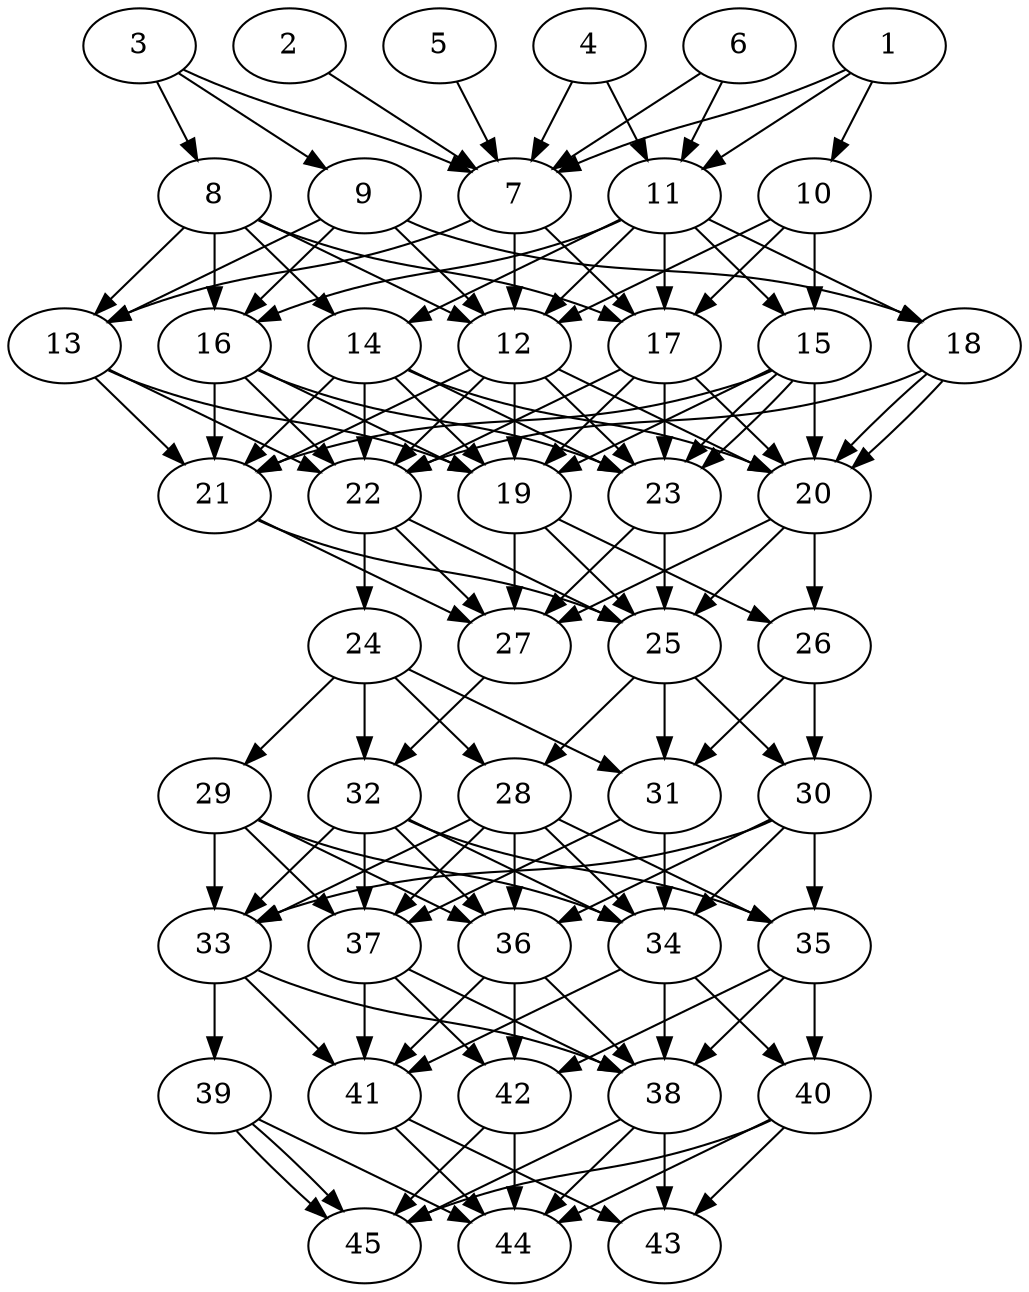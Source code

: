 // DAG automatically generated by daggen at Thu Oct  3 14:07:24 2019
// ./daggen --dot -n 45 --ccr 0.3 --fat 0.5 --regular 0.7 --density 0.9 --mindata 5242880 --maxdata 52428800 
digraph G {
  1 [size="144517120", alpha="0.00", expect_size="43355136"] 
  1 -> 7 [size ="43355136"]
  1 -> 10 [size ="43355136"]
  1 -> 11 [size ="43355136"]
  2 [size="87780693", alpha="0.16", expect_size="26334208"] 
  2 -> 7 [size ="26334208"]
  3 [size="92781227", alpha="0.01", expect_size="27834368"] 
  3 -> 7 [size ="27834368"]
  3 -> 8 [size ="27834368"]
  3 -> 9 [size ="27834368"]
  4 [size="173038933", alpha="0.12", expect_size="51911680"] 
  4 -> 7 [size ="51911680"]
  4 -> 11 [size ="51911680"]
  5 [size="113022293", alpha="0.11", expect_size="33906688"] 
  5 -> 7 [size ="33906688"]
  6 [size="153456640", alpha="0.11", expect_size="46036992"] 
  6 -> 7 [size ="46036992"]
  6 -> 11 [size ="46036992"]
  7 [size="130181120", alpha="0.19", expect_size="39054336"] 
  7 -> 12 [size ="39054336"]
  7 -> 13 [size ="39054336"]
  7 -> 17 [size ="39054336"]
  8 [size="36922027", alpha="0.08", expect_size="11076608"] 
  8 -> 12 [size ="11076608"]
  8 -> 13 [size ="11076608"]
  8 -> 14 [size ="11076608"]
  8 -> 16 [size ="11076608"]
  8 -> 17 [size ="11076608"]
  9 [size="165512533", alpha="0.09", expect_size="49653760"] 
  9 -> 12 [size ="49653760"]
  9 -> 13 [size ="49653760"]
  9 -> 16 [size ="49653760"]
  9 -> 18 [size ="49653760"]
  10 [size="74861227", alpha="0.13", expect_size="22458368"] 
  10 -> 12 [size ="22458368"]
  10 -> 15 [size ="22458368"]
  10 -> 17 [size ="22458368"]
  11 [size="24357547", alpha="0.17", expect_size="7307264"] 
  11 -> 12 [size ="7307264"]
  11 -> 14 [size ="7307264"]
  11 -> 15 [size ="7307264"]
  11 -> 16 [size ="7307264"]
  11 -> 17 [size ="7307264"]
  11 -> 18 [size ="7307264"]
  12 [size="26600107", alpha="0.08", expect_size="7980032"] 
  12 -> 19 [size ="7980032"]
  12 -> 20 [size ="7980032"]
  12 -> 21 [size ="7980032"]
  12 -> 22 [size ="7980032"]
  12 -> 23 [size ="7980032"]
  13 [size="152340480", alpha="0.14", expect_size="45702144"] 
  13 -> 19 [size ="45702144"]
  13 -> 21 [size ="45702144"]
  13 -> 22 [size ="45702144"]
  14 [size="159880533", alpha="0.14", expect_size="47964160"] 
  14 -> 19 [size ="47964160"]
  14 -> 20 [size ="47964160"]
  14 -> 21 [size ="47964160"]
  14 -> 22 [size ="47964160"]
  14 -> 23 [size ="47964160"]
  15 [size="94675627", alpha="0.16", expect_size="28402688"] 
  15 -> 19 [size ="28402688"]
  15 -> 20 [size ="28402688"]
  15 -> 21 [size ="28402688"]
  15 -> 23 [size ="28402688"]
  15 -> 23 [size ="28402688"]
  16 [size="24111787", alpha="0.05", expect_size="7233536"] 
  16 -> 19 [size ="7233536"]
  16 -> 21 [size ="7233536"]
  16 -> 22 [size ="7233536"]
  16 -> 23 [size ="7233536"]
  17 [size="111301973", alpha="0.02", expect_size="33390592"] 
  17 -> 19 [size ="33390592"]
  17 -> 20 [size ="33390592"]
  17 -> 22 [size ="33390592"]
  17 -> 23 [size ="33390592"]
  18 [size="105649493", alpha="0.12", expect_size="31694848"] 
  18 -> 20 [size ="31694848"]
  18 -> 20 [size ="31694848"]
  18 -> 22 [size ="31694848"]
  19 [size="165748053", alpha="0.07", expect_size="49724416"] 
  19 -> 25 [size ="49724416"]
  19 -> 26 [size ="49724416"]
  19 -> 27 [size ="49724416"]
  20 [size="79298560", alpha="0.07", expect_size="23789568"] 
  20 -> 25 [size ="23789568"]
  20 -> 26 [size ="23789568"]
  20 -> 27 [size ="23789568"]
  21 [size="28139520", alpha="0.03", expect_size="8441856"] 
  21 -> 25 [size ="8441856"]
  21 -> 27 [size ="8441856"]
  22 [size="163744427", alpha="0.07", expect_size="49123328"] 
  22 -> 24 [size ="49123328"]
  22 -> 25 [size ="49123328"]
  22 -> 27 [size ="49123328"]
  23 [size="68942507", alpha="0.01", expect_size="20682752"] 
  23 -> 25 [size ="20682752"]
  23 -> 27 [size ="20682752"]
  24 [size="24859307", alpha="0.15", expect_size="7457792"] 
  24 -> 28 [size ="7457792"]
  24 -> 29 [size ="7457792"]
  24 -> 31 [size ="7457792"]
  24 -> 32 [size ="7457792"]
  25 [size="134628693", alpha="0.02", expect_size="40388608"] 
  25 -> 28 [size ="40388608"]
  25 -> 30 [size ="40388608"]
  25 -> 31 [size ="40388608"]
  26 [size="105424213", alpha="0.05", expect_size="31627264"] 
  26 -> 30 [size ="31627264"]
  26 -> 31 [size ="31627264"]
  27 [size="148022613", alpha="0.03", expect_size="44406784"] 
  27 -> 32 [size ="44406784"]
  28 [size="167639040", alpha="0.03", expect_size="50291712"] 
  28 -> 33 [size ="50291712"]
  28 -> 34 [size ="50291712"]
  28 -> 35 [size ="50291712"]
  28 -> 36 [size ="50291712"]
  28 -> 37 [size ="50291712"]
  29 [size="108526933", alpha="0.02", expect_size="32558080"] 
  29 -> 33 [size ="32558080"]
  29 -> 34 [size ="32558080"]
  29 -> 36 [size ="32558080"]
  29 -> 37 [size ="32558080"]
  30 [size="167321600", alpha="0.08", expect_size="50196480"] 
  30 -> 33 [size ="50196480"]
  30 -> 34 [size ="50196480"]
  30 -> 35 [size ="50196480"]
  30 -> 36 [size ="50196480"]
  31 [size="65071787", alpha="0.16", expect_size="19521536"] 
  31 -> 34 [size ="19521536"]
  31 -> 37 [size ="19521536"]
  32 [size="86114987", alpha="0.04", expect_size="25834496"] 
  32 -> 33 [size ="25834496"]
  32 -> 34 [size ="25834496"]
  32 -> 35 [size ="25834496"]
  32 -> 36 [size ="25834496"]
  32 -> 37 [size ="25834496"]
  33 [size="143462400", alpha="0.09", expect_size="43038720"] 
  33 -> 38 [size ="43038720"]
  33 -> 39 [size ="43038720"]
  33 -> 41 [size ="43038720"]
  34 [size="155139413", alpha="0.13", expect_size="46541824"] 
  34 -> 38 [size ="46541824"]
  34 -> 40 [size ="46541824"]
  34 -> 41 [size ="46541824"]
  35 [size="119415467", alpha="0.07", expect_size="35824640"] 
  35 -> 38 [size ="35824640"]
  35 -> 40 [size ="35824640"]
  35 -> 42 [size ="35824640"]
  36 [size="131843413", alpha="0.01", expect_size="39553024"] 
  36 -> 38 [size ="39553024"]
  36 -> 41 [size ="39553024"]
  36 -> 42 [size ="39553024"]
  37 [size="171117227", alpha="0.07", expect_size="51335168"] 
  37 -> 38 [size ="51335168"]
  37 -> 41 [size ="51335168"]
  37 -> 42 [size ="51335168"]
  38 [size="35372373", alpha="0.04", expect_size="10611712"] 
  38 -> 43 [size ="10611712"]
  38 -> 44 [size ="10611712"]
  38 -> 45 [size ="10611712"]
  39 [size="58624000", alpha="0.01", expect_size="17587200"] 
  39 -> 44 [size ="17587200"]
  39 -> 45 [size ="17587200"]
  39 -> 45 [size ="17587200"]
  40 [size="74338987", alpha="0.05", expect_size="22301696"] 
  40 -> 43 [size ="22301696"]
  40 -> 44 [size ="22301696"]
  40 -> 45 [size ="22301696"]
  41 [size="139905707", alpha="0.10", expect_size="41971712"] 
  41 -> 43 [size ="41971712"]
  41 -> 44 [size ="41971712"]
  42 [size="104922453", alpha="0.15", expect_size="31476736"] 
  42 -> 44 [size ="31476736"]
  42 -> 45 [size ="31476736"]
  43 [size="135796053", alpha="0.05", expect_size="40738816"] 
  44 [size="52824747", alpha="0.17", expect_size="15847424"] 
  45 [size="155695787", alpha="0.03", expect_size="46708736"] 
}
